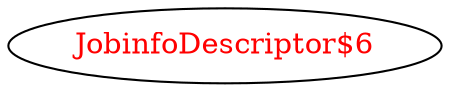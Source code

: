 digraph dependencyGraph {
 concentrate=true;
 ranksep="2.0";
 rankdir="LR"; 
 splines="ortho";
"JobinfoDescriptor$6" [fontcolor="red"];
}